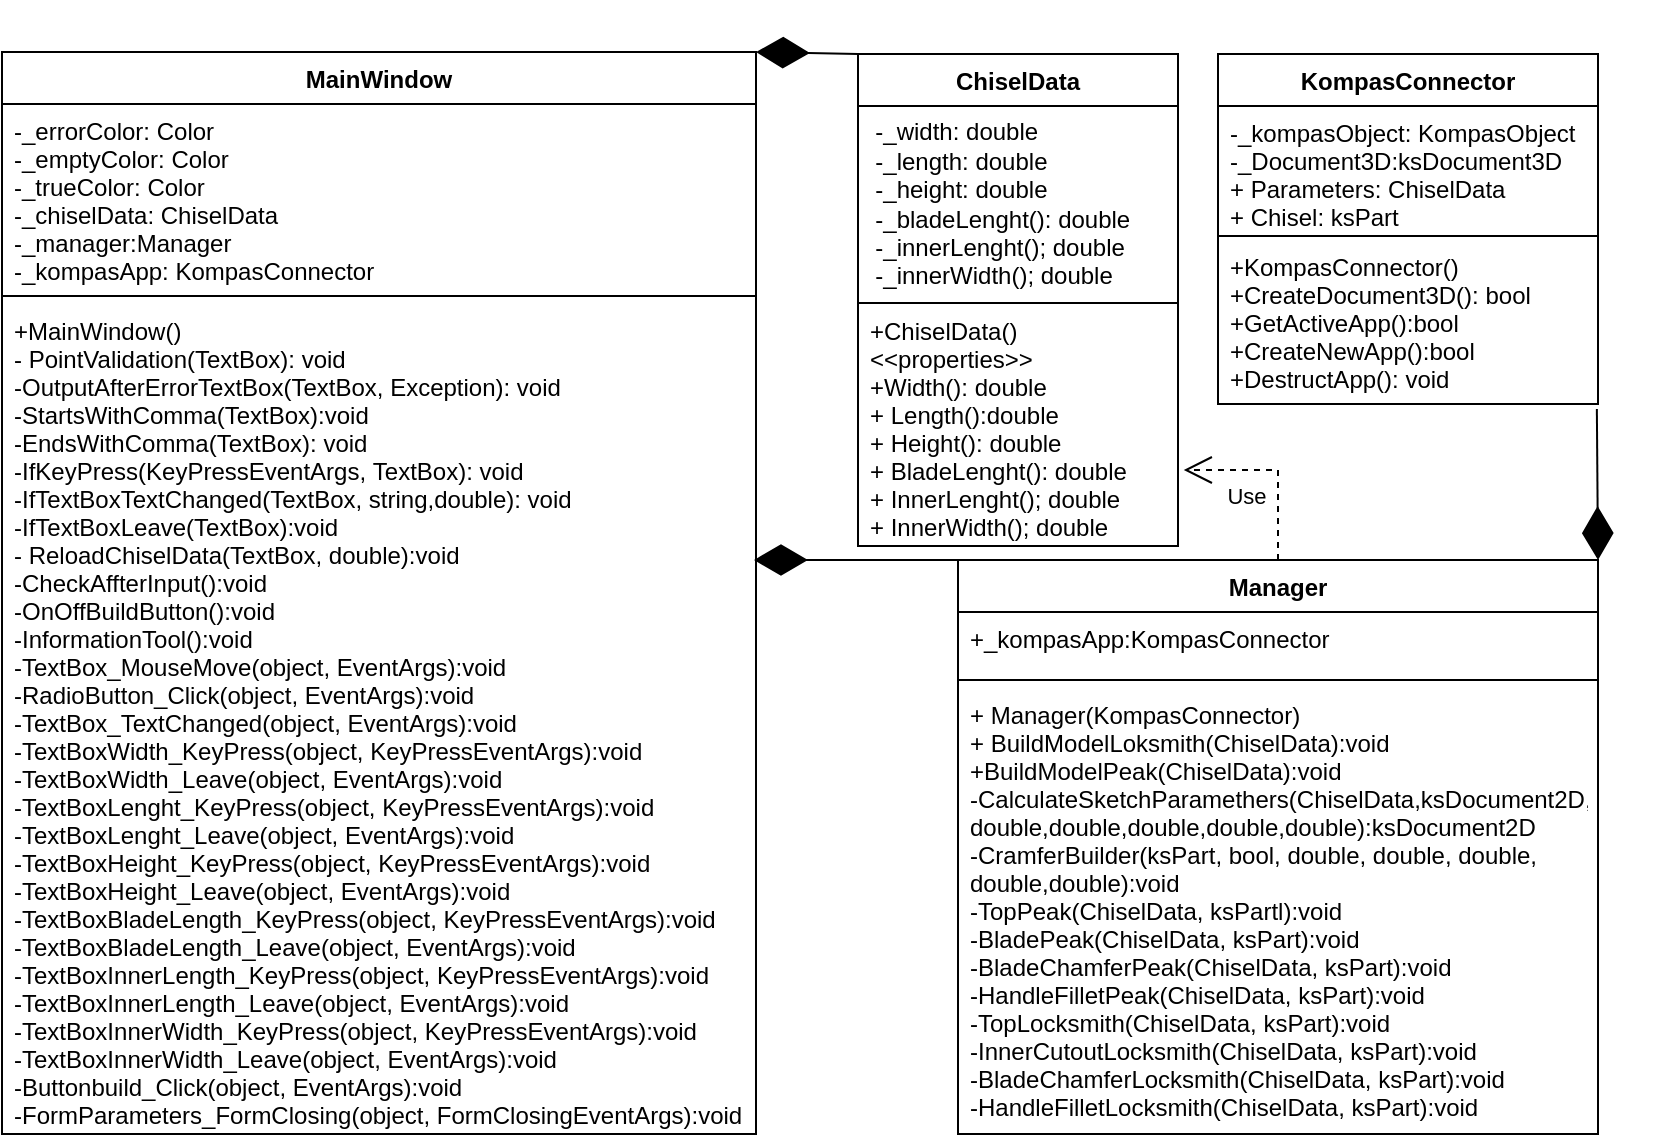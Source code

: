 <mxfile version="20.6.0" type="device"><diagram id="IRfspNJVjFpmxgOVp9yW" name="Страница 1"><mxGraphModel dx="1455" dy="645" grid="0" gridSize="10" guides="1" tooltips="1" connect="1" arrows="1" fold="1" page="1" pageScale="1" pageWidth="827" pageHeight="1169" math="0" shadow="0"><root><mxCell id="0"/><mxCell id="1" parent="0"/><mxCell id="P0CCuyffCargS8OCrDEd-1" value="ChiselData" style="swimlane;fontStyle=1;align=center;verticalAlign=top;childLayout=stackLayout;horizontal=1;startSize=26;horizontalStack=0;resizeParent=1;resizeParentMax=0;resizeLast=0;collapsible=1;marginBottom=0;" parent="1" vertex="1"><mxGeometry x="446" y="45" width="160" height="246" as="geometry"/></mxCell><mxCell id="P0CCuyffCargS8OCrDEd-16" value="&amp;nbsp; -_width: double&amp;nbsp;&lt;br style=&quot;padding: 0px; margin: 0px;&quot;&gt;&amp;nbsp; -_length: double&lt;br style=&quot;padding: 0px; margin: 0px;&quot;&gt;&amp;nbsp; -_height: double&lt;br style=&quot;padding: 0px; margin: 0px;&quot;&gt;&amp;nbsp;&amp;nbsp;-_bladeLenght(): double&lt;br&gt;&amp;nbsp; -_innerLenght(); double&lt;br&gt;&amp;nbsp; -_innerWidth(); double" style="text;html=1;align=left;verticalAlign=middle;resizable=0;points=[];autosize=1;strokeColor=none;fillColor=none;fontColor=default;" parent="P0CCuyffCargS8OCrDEd-1" vertex="1"><mxGeometry y="26" width="160" height="98" as="geometry"/></mxCell><mxCell id="P0CCuyffCargS8OCrDEd-3" value="" style="line;strokeWidth=1;fillColor=none;align=left;verticalAlign=middle;spacingTop=-1;spacingLeft=3;spacingRight=3;rotatable=0;labelPosition=right;points=[];portConstraint=eastwest;strokeColor=inherit;" parent="P0CCuyffCargS8OCrDEd-1" vertex="1"><mxGeometry y="124" width="160" height="1" as="geometry"/></mxCell><mxCell id="P0CCuyffCargS8OCrDEd-4" value="+ChiselData()&#10;&lt;&lt;properties&gt;&gt;&#10;+Width(): double&#10;+ Length():double&#10;+ Height(): double&#10;+ BladeLenght(): double&#10;+ InnerLenght(); double&#10;+ InnerWidth(); double" style="text;strokeColor=none;fillColor=none;align=left;verticalAlign=top;spacingLeft=4;spacingRight=4;overflow=hidden;rotatable=0;points=[[0,0.5],[1,0.5]];portConstraint=eastwest;fontColor=default;" parent="P0CCuyffCargS8OCrDEd-1" vertex="1"><mxGeometry y="125" width="160" height="121" as="geometry"/></mxCell><mxCell id="P0CCuyffCargS8OCrDEd-18" value="MainWindow" style="swimlane;fontStyle=1;align=center;verticalAlign=top;childLayout=stackLayout;horizontal=1;startSize=26;horizontalStack=0;resizeParent=1;resizeParentMax=0;resizeLast=0;collapsible=1;marginBottom=0;fontColor=default;" parent="1" vertex="1"><mxGeometry x="18" y="44" width="377" height="541" as="geometry"/></mxCell><mxCell id="P0CCuyffCargS8OCrDEd-19" value="-_errorColor: Color&#10;-_emptyColor: Color&#10;-_trueColor: Color&#10;-_chiselData: ChiselData&#10;-_manager:Manager&#10;-_kompasApp: KompasConnector&#10;" style="text;strokeColor=none;fillColor=none;align=left;verticalAlign=top;spacingLeft=4;spacingRight=4;overflow=hidden;rotatable=0;points=[[0,0.5],[1,0.5]];portConstraint=eastwest;fontColor=default;" parent="P0CCuyffCargS8OCrDEd-18" vertex="1"><mxGeometry y="26" width="377" height="92" as="geometry"/></mxCell><mxCell id="P0CCuyffCargS8OCrDEd-20" value="" style="line;strokeWidth=1;fillColor=none;align=left;verticalAlign=middle;spacingTop=-1;spacingLeft=3;spacingRight=3;rotatable=0;labelPosition=right;points=[];portConstraint=eastwest;strokeColor=inherit;fontColor=default;" parent="P0CCuyffCargS8OCrDEd-18" vertex="1"><mxGeometry y="118" width="377" height="8" as="geometry"/></mxCell><mxCell id="P0CCuyffCargS8OCrDEd-21" value="+MainWindow()&#10;- PointValidation(TextBox): void&#10;-OutputAfterErrorTextBox(TextBox, Exception): void&#10;-StartsWithComma(TextBox):void&#10;-EndsWithComma(TextBox): void&#10;-IfKeyPress(KeyPressEventArgs, TextBox): void&#10;-IfTextBoxTextChanged(TextBox, string,double): void&#10;-IfTextBoxLeave(TextBox):void&#10;- ReloadChiselData(TextBox, double):void&#10;-CheckAffterInput():void&#10;-OnOffBuildButton():void&#10;-InformationTool():void&#10;-TextBox_MouseMove(object, EventArgs):void&#10;-RadioButton_Click(object, EventArgs):void&#10;-TextBox_TextChanged(object, EventArgs):void&#10;-TextBoxWidth_KeyPress(object, KeyPressEventArgs):void&#10;-TextBoxWidth_Leave(object, EventArgs):void&#10;-TextBoxLenght_KeyPress(object, KeyPressEventArgs):void&#10;-TextBoxLenght_Leave(object, EventArgs):void&#10;-TextBoxHeight_KeyPress(object, KeyPressEventArgs):void&#10;-TextBoxHeight_Leave(object, EventArgs):void&#10;-TextBoxBladeLength_KeyPress(object, KeyPressEventArgs):void&#10;-TextBoxBladeLength_Leave(object, EventArgs):void&#10;-TextBoxInnerLength_KeyPress(object, KeyPressEventArgs):void&#10;-TextBoxInnerLength_Leave(object, EventArgs):void&#10;-TextBoxInnerWidth_KeyPress(object, KeyPressEventArgs):void&#10;-TextBoxInnerWidth_Leave(object, EventArgs):void&#10;-Buttonbuild_Click(object, EventArgs):void&#10;-FormParameters_FormClosing(object, FormClosingEventArgs):void" style="text;strokeColor=none;fillColor=none;align=left;verticalAlign=top;spacingLeft=4;spacingRight=4;overflow=hidden;rotatable=0;points=[[0,0.5],[1,0.5]];portConstraint=eastwest;fontColor=default;" parent="P0CCuyffCargS8OCrDEd-18" vertex="1"><mxGeometry y="126" width="377" height="415" as="geometry"/></mxCell><mxCell id="P0CCuyffCargS8OCrDEd-22" value="Manager" style="swimlane;fontStyle=1;align=center;verticalAlign=top;childLayout=stackLayout;horizontal=1;startSize=26;horizontalStack=0;resizeParent=1;resizeParentMax=0;resizeLast=0;collapsible=1;marginBottom=0;fontColor=default;" parent="1" vertex="1"><mxGeometry x="496" y="298" width="320" height="287" as="geometry"/></mxCell><mxCell id="P0CCuyffCargS8OCrDEd-23" value="+_kompasApp:KompasConnector&#10;" style="text;strokeColor=none;fillColor=none;align=left;verticalAlign=top;spacingLeft=4;spacingRight=4;overflow=hidden;rotatable=0;points=[[0,0.5],[1,0.5]];portConstraint=eastwest;fontColor=default;" parent="P0CCuyffCargS8OCrDEd-22" vertex="1"><mxGeometry y="26" width="320" height="30" as="geometry"/></mxCell><mxCell id="P0CCuyffCargS8OCrDEd-24" value="" style="line;strokeWidth=1;fillColor=none;align=left;verticalAlign=middle;spacingTop=-1;spacingLeft=3;spacingRight=3;rotatable=0;labelPosition=right;points=[];portConstraint=eastwest;strokeColor=inherit;fontColor=default;" parent="P0CCuyffCargS8OCrDEd-22" vertex="1"><mxGeometry y="56" width="320" height="8" as="geometry"/></mxCell><mxCell id="P0CCuyffCargS8OCrDEd-25" value="+ Manager(KompasConnector)&#10;+ BuildModelLoksmith(ChiselData):void&#10;+BuildModelPeak(ChiselData):void&#10;-CalculateSketchParamethers(ChiselData,ksDocument2D,&#10;double,double,double,double,double):ksDocument2D&#10;-CramferBuilder(ksPart, bool, double, double, double,&#10;double,double):void&#10;-TopPeak(ChiselData, ksPartl):void&#10;-BladePeak(ChiselData, ksPart):void&#10;-BladeChamferPeak(ChiselData, ksPart):void&#10;-HandleFilletPeak(ChiselData, ksPart):void&#10;-TopLocksmith(ChiselData, ksPart):void&#10;-InnerCutoutLocksmith(ChiselData, ksPart):void&#10;-BladeChamferLocksmith(ChiselData, ksPart):void&#10;-HandleFilletLocksmith(ChiselData, ksPart):void" style="text;strokeColor=none;fillColor=none;align=left;verticalAlign=top;spacingLeft=4;spacingRight=4;overflow=hidden;rotatable=0;points=[[0,0.5],[1,0.5]];portConstraint=eastwest;fontColor=default;" parent="P0CCuyffCargS8OCrDEd-22" vertex="1"><mxGeometry y="64" width="320" height="223" as="geometry"/></mxCell><mxCell id="P0CCuyffCargS8OCrDEd-30" value="KompasConnector" style="swimlane;fontStyle=1;align=center;verticalAlign=top;childLayout=stackLayout;horizontal=1;startSize=26;horizontalStack=0;resizeParent=1;resizeParentMax=0;resizeLast=0;collapsible=1;marginBottom=0;fontColor=default;" parent="1" vertex="1"><mxGeometry x="626" y="45" width="190" height="175" as="geometry"/></mxCell><mxCell id="P0CCuyffCargS8OCrDEd-31" value="-_kompasObject: KompasObject&#10;-_Document3D:ksDocument3D&#10;+ Parameters: ChiselData&#10;+ Chisel: ksPart" style="text;strokeColor=none;fillColor=none;align=left;verticalAlign=top;spacingLeft=4;spacingRight=4;overflow=hidden;rotatable=0;points=[[0,0.5],[1,0.5]];portConstraint=eastwest;fontColor=default;" parent="P0CCuyffCargS8OCrDEd-30" vertex="1"><mxGeometry y="26" width="190" height="63" as="geometry"/></mxCell><mxCell id="P0CCuyffCargS8OCrDEd-32" value="" style="line;strokeWidth=1;fillColor=none;align=left;verticalAlign=middle;spacingTop=-1;spacingLeft=3;spacingRight=3;rotatable=0;labelPosition=right;points=[];portConstraint=eastwest;strokeColor=inherit;fontColor=default;" parent="P0CCuyffCargS8OCrDEd-30" vertex="1"><mxGeometry y="89" width="190" height="4" as="geometry"/></mxCell><mxCell id="P0CCuyffCargS8OCrDEd-33" value="+KompasConnector()&#10;+CreateDocument3D(): bool&#10;+GetActiveApp():bool&#10;+CreateNewApp():bool&#10;+DestructApp(): void&#10;" style="text;strokeColor=none;fillColor=none;align=left;verticalAlign=top;spacingLeft=4;spacingRight=4;overflow=hidden;rotatable=0;points=[[0,0.5],[1,0.5]];portConstraint=eastwest;fontColor=default;" parent="P0CCuyffCargS8OCrDEd-30" vertex="1"><mxGeometry y="93" width="190" height="82" as="geometry"/></mxCell><mxCell id="P0CCuyffCargS8OCrDEd-34" value="" style="endArrow=diamondThin;endFill=1;endSize=24;html=1;rounded=0;fontColor=default;entryX=1;entryY=0;entryDx=0;entryDy=0;exitX=0;exitY=0;exitDx=0;exitDy=0;" parent="1" source="P0CCuyffCargS8OCrDEd-1" target="P0CCuyffCargS8OCrDEd-18" edge="1"><mxGeometry width="160" relative="1" as="geometry"><mxPoint x="739" y="177" as="sourcePoint"/><mxPoint x="699" y="384" as="targetPoint"/><Array as="points"/></mxGeometry></mxCell><mxCell id="P0CCuyffCargS8OCrDEd-37" value="Use" style="endArrow=open;endSize=12;dashed=1;html=1;rounded=0;fontColor=default;exitX=0.5;exitY=0;exitDx=0;exitDy=0;entryX=1.018;entryY=0.686;entryDx=0;entryDy=0;entryPerimeter=0;" parent="1" source="P0CCuyffCargS8OCrDEd-22" edge="1" target="P0CCuyffCargS8OCrDEd-4"><mxGeometry x="0.339" y="13" width="160" relative="1" as="geometry"><mxPoint x="683" y="428" as="sourcePoint"/><mxPoint x="606" y="282" as="targetPoint"/><Array as="points"><mxPoint x="656" y="253"/></Array><mxPoint as="offset"/></mxGeometry></mxCell><mxCell id="P0CCuyffCargS8OCrDEd-39" value="" style="endArrow=diamondThin;endFill=1;endSize=24;html=1;rounded=0;fontColor=default;exitX=0;exitY=0;exitDx=0;exitDy=0;" parent="1" source="P0CCuyffCargS8OCrDEd-22" edge="1"><mxGeometry width="160" relative="1" as="geometry"><mxPoint x="519" y="421" as="sourcePoint"/><mxPoint x="394" y="298" as="targetPoint"/><Array as="points"/></mxGeometry></mxCell><mxCell id="P0CCuyffCargS8OCrDEd-40" value="" style="endArrow=diamondThin;endFill=1;endSize=24;html=1;rounded=0;fontColor=default;entryX=1;entryY=0;entryDx=0;entryDy=0;exitX=0.997;exitY=1.031;exitDx=0;exitDy=0;exitPerimeter=0;" parent="1" source="P0CCuyffCargS8OCrDEd-33" target="P0CCuyffCargS8OCrDEd-22" edge="1"><mxGeometry width="160" relative="1" as="geometry"><mxPoint x="850" y="263" as="sourcePoint"/><mxPoint x="899" y="301" as="targetPoint"/></mxGeometry></mxCell></root></mxGraphModel></diagram></mxfile>